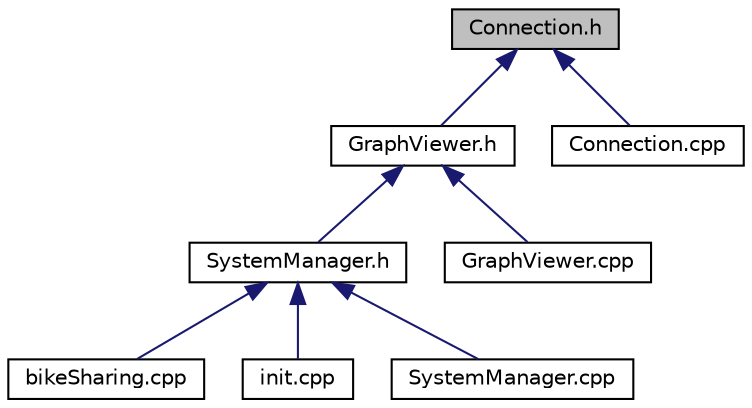 digraph "Connection.h"
{
  edge [fontname="Helvetica",fontsize="10",labelfontname="Helvetica",labelfontsize="10"];
  node [fontname="Helvetica",fontsize="10",shape=record];
  Node7 [label="Connection.h",height=0.2,width=0.4,color="black", fillcolor="grey75", style="filled", fontcolor="black"];
  Node7 -> Node8 [dir="back",color="midnightblue",fontsize="10",style="solid",fontname="Helvetica"];
  Node8 [label="GraphViewer.h",height=0.2,width=0.4,color="black", fillcolor="white", style="filled",URL="$_graph_viewer_8h.html"];
  Node8 -> Node9 [dir="back",color="midnightblue",fontsize="10",style="solid",fontname="Helvetica"];
  Node9 [label="SystemManager.h",height=0.2,width=0.4,color="black", fillcolor="white", style="filled",URL="$_system_manager_8h.html"];
  Node9 -> Node10 [dir="back",color="midnightblue",fontsize="10",style="solid",fontname="Helvetica"];
  Node10 [label="bikeSharing.cpp",height=0.2,width=0.4,color="black", fillcolor="white", style="filled",URL="$bike_sharing_8cpp.html"];
  Node9 -> Node11 [dir="back",color="midnightblue",fontsize="10",style="solid",fontname="Helvetica"];
  Node11 [label="init.cpp",height=0.2,width=0.4,color="black", fillcolor="white", style="filled",URL="$init_8cpp.html"];
  Node9 -> Node12 [dir="back",color="midnightblue",fontsize="10",style="solid",fontname="Helvetica"];
  Node12 [label="SystemManager.cpp",height=0.2,width=0.4,color="black", fillcolor="white", style="filled",URL="$_system_manager_8cpp.html"];
  Node8 -> Node13 [dir="back",color="midnightblue",fontsize="10",style="solid",fontname="Helvetica"];
  Node13 [label="GraphViewer.cpp",height=0.2,width=0.4,color="black", fillcolor="white", style="filled",URL="$_graph_viewer_8cpp.html"];
  Node7 -> Node14 [dir="back",color="midnightblue",fontsize="10",style="solid",fontname="Helvetica"];
  Node14 [label="Connection.cpp",height=0.2,width=0.4,color="black", fillcolor="white", style="filled",URL="$_connection_8cpp.html"];
}
